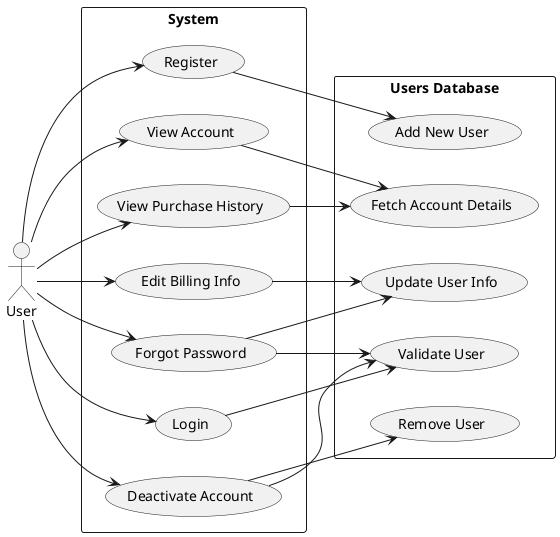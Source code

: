 @startuml usersDatabase
left to right direction
actor User as u
rectangle "System" as system {
    (Login)
    (Register)
    (View Account)
    (Edit Billing Info)
    (View Purchase History)
    (Forgot Password)
    (Deactivate Account)
}
rectangle "Users Database" as ud {
    (Validate User)
    (Add New User)
    (Fetch Account Details)
    (Update User Info)
    (Remove User)
}
u --> (Login)
u --> (Register)
u --> (View Account)
u --> (Edit Billing Info)
u --> (View Purchase History)
u --> (Forgot Password)
u --> (Deactivate Account)
(Login) --> (Validate User)
(Register) --> (Add New User)
(View Account) --> (Fetch Account Details)
(Edit Billing Info) --> (Update User Info)
(View Purchase History) --> (Fetch Account Details)
(Forgot Password) --> (Validate User)
(Forgot Password) --> (Update User Info)
(Deactivate Account) --> (Validate User)
(Deactivate Account) --> (Remove User)